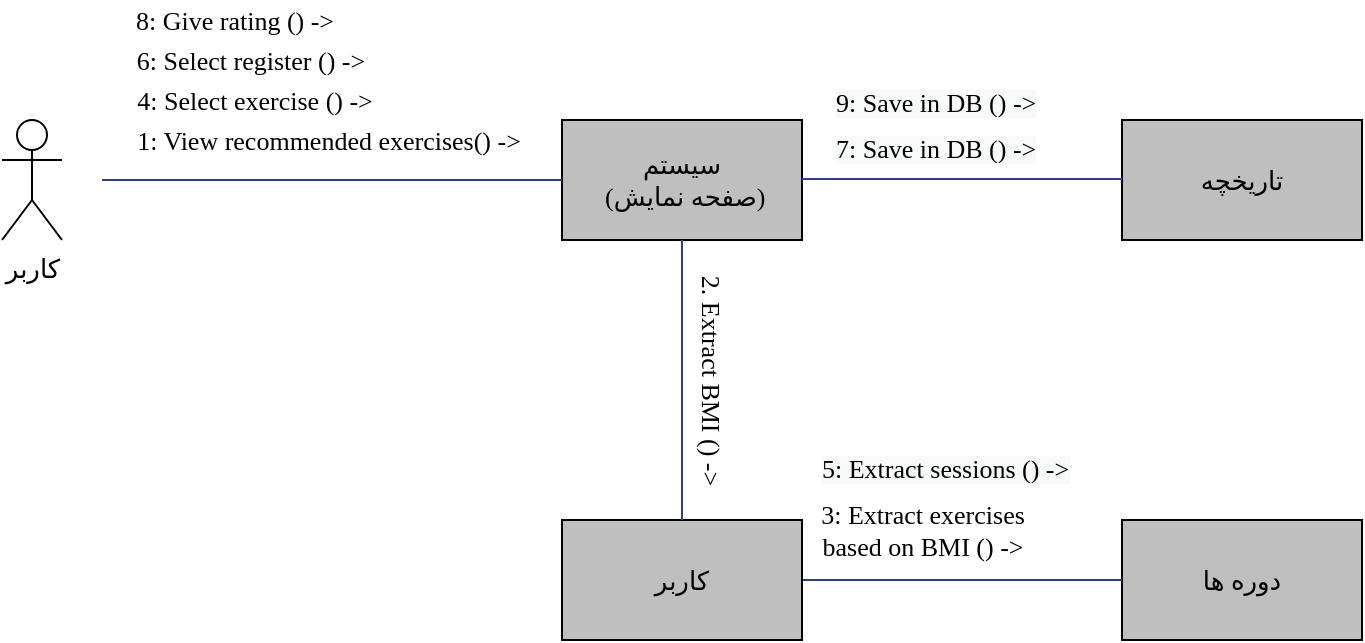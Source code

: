 <mxfile version="14.8.2" type="github">
  <diagram id="tCX9CxWUluYrnIilAXg2" name="Page-1">
    <mxGraphModel dx="782" dy="436" grid="1" gridSize="10" guides="1" tooltips="1" connect="1" arrows="1" fold="1" page="1" pageScale="1" pageWidth="850" pageHeight="1100" math="0" shadow="0">
      <root>
        <mxCell id="0" />
        <mxCell id="1" parent="0" />
        <mxCell id="-Q6tTrRomLp7Bxmf9_0d-1" value="&lt;font face=&quot;B Zar&quot; style=&quot;font-size: 13px&quot;&gt;کاربر&lt;/font&gt;" style="shape=umlActor;verticalLabelPosition=bottom;verticalAlign=top;html=1;outlineConnect=0;" parent="1" vertex="1">
          <mxGeometry x="130" y="110" width="30" height="60" as="geometry" />
        </mxCell>
        <mxCell id="-Q6tTrRomLp7Bxmf9_0d-2" value="&lt;font face=&quot;B Zar&quot; style=&quot;font-size: 13px&quot;&gt;سیستم&lt;br&gt;&amp;nbsp;(صفحه نمایش)&lt;/font&gt;" style="rounded=0;whiteSpace=wrap;html=1;fillColor=#BFBFBF;" parent="1" vertex="1">
          <mxGeometry x="410" y="110" width="120" height="60" as="geometry" />
        </mxCell>
        <mxCell id="-Q6tTrRomLp7Bxmf9_0d-3" value="" style="endArrow=none;html=1;strokeColor=#28408E;" parent="1" edge="1">
          <mxGeometry width="50" height="50" relative="1" as="geometry">
            <mxPoint x="180" y="140" as="sourcePoint" />
            <mxPoint x="410" y="140" as="targetPoint" />
          </mxGeometry>
        </mxCell>
        <mxCell id="-Q6tTrRomLp7Bxmf9_0d-4" value="&lt;font face=&quot;Times New Roman&quot; style=&quot;font-size: 13px&quot;&gt;1: View recommended exercises() -&amp;gt;&lt;/font&gt;" style="text;html=1;align=center;verticalAlign=middle;resizable=0;points=[];autosize=1;" parent="1" vertex="1">
          <mxGeometry x="188" y="110" width="210" height="20" as="geometry" />
        </mxCell>
        <mxCell id="-Q6tTrRomLp7Bxmf9_0d-5" value="&lt;font style=&quot;font-size: 13px&quot; face=&quot;B Zar&quot;&gt;دوره ها&lt;/font&gt;" style="rounded=0;whiteSpace=wrap;html=1;fillColor=#BFBFBF;" parent="1" vertex="1">
          <mxGeometry x="690" y="310" width="120" height="60" as="geometry" />
        </mxCell>
        <mxCell id="-Q6tTrRomLp7Bxmf9_0d-6" value="" style="endArrow=none;html=1;entryX=1;entryY=0.5;entryDx=0;entryDy=0;strokeColor=#28408E;exitX=0;exitY=0.5;exitDx=0;exitDy=0;" parent="1" source="-Q6tTrRomLp7Bxmf9_0d-5" target="XZJU2B207r0MxDr40ehQ-1" edge="1">
          <mxGeometry width="50" height="50" relative="1" as="geometry">
            <mxPoint x="660" y="340" as="sourcePoint" />
            <mxPoint x="330" y="160" as="targetPoint" />
          </mxGeometry>
        </mxCell>
        <mxCell id="-Q6tTrRomLp7Bxmf9_0d-7" value="&lt;font face=&quot;Times New Roman&quot; style=&quot;font-size: 13px&quot;&gt;3: Extract exercises&lt;br&gt;based on BMI () -&amp;gt;&lt;/font&gt;" style="text;html=1;align=center;verticalAlign=middle;resizable=0;points=[];autosize=1;rotation=0;" parent="1" vertex="1">
          <mxGeometry x="530" y="300" width="120" height="30" as="geometry" />
        </mxCell>
        <mxCell id="XZJU2B207r0MxDr40ehQ-1" value="&lt;font style=&quot;font-size: 13px&quot; face=&quot;B Zar&quot;&gt;کاربر&lt;/font&gt;" style="rounded=0;whiteSpace=wrap;html=1;fillColor=#BFBFBF;" vertex="1" parent="1">
          <mxGeometry x="410" y="310" width="120" height="60" as="geometry" />
        </mxCell>
        <mxCell id="XZJU2B207r0MxDr40ehQ-2" value="" style="endArrow=none;html=1;strokeColor=#28408E;entryX=0.5;entryY=0;entryDx=0;entryDy=0;exitX=0.5;exitY=1;exitDx=0;exitDy=0;" edge="1" parent="1" source="-Q6tTrRomLp7Bxmf9_0d-2" target="XZJU2B207r0MxDr40ehQ-1">
          <mxGeometry width="50" height="50" relative="1" as="geometry">
            <mxPoint x="190" y="150" as="sourcePoint" />
            <mxPoint x="420" y="150" as="targetPoint" />
          </mxGeometry>
        </mxCell>
        <mxCell id="XZJU2B207r0MxDr40ehQ-3" value="&lt;font face=&quot;Times New Roman&quot; style=&quot;font-size: 13px&quot;&gt;2. Extract BMI () -&amp;gt;&lt;/font&gt;" style="text;html=1;align=center;verticalAlign=middle;resizable=0;points=[];autosize=1;strokeColor=none;rotation=90;" vertex="1" parent="1">
          <mxGeometry x="425" y="230" width="120" height="20" as="geometry" />
        </mxCell>
        <mxCell id="XZJU2B207r0MxDr40ehQ-4" value="&lt;font face=&quot;Times New Roman&quot; style=&quot;font-size: 13px&quot;&gt;4: Select exercise () -&amp;gt;&lt;/font&gt;" style="text;html=1;align=center;verticalAlign=middle;resizable=0;points=[];autosize=1;" vertex="1" parent="1">
          <mxGeometry x="191" y="90" width="130" height="20" as="geometry" />
        </mxCell>
        <mxCell id="XZJU2B207r0MxDr40ehQ-5" value="&lt;span style=&quot;color: rgb(0 , 0 , 0) ; font-style: normal ; font-weight: normal ; letter-spacing: normal ; text-align: center ; text-indent: 0px ; text-transform: none ; word-spacing: 0px ; background-color: rgb(248 , 249 , 250) ; text-decoration: none ; display: inline ; float: none&quot;&gt;&lt;font face=&quot;Times New Roman&quot; style=&quot;font-size: 13px&quot;&gt;5: Extract sessions () -&amp;gt;&lt;/font&gt;&lt;/span&gt;" style="text;whiteSpace=wrap;html=1;rotation=0;" vertex="1" parent="1">
          <mxGeometry x="538" y="270" width="160" height="30" as="geometry" />
        </mxCell>
        <mxCell id="XZJU2B207r0MxDr40ehQ-6" value="&lt;font face=&quot;Times New Roman&quot; style=&quot;font-size: 13px&quot;&gt;6: Select register () -&amp;gt;&lt;/font&gt;" style="text;html=1;align=center;verticalAlign=middle;resizable=0;points=[];autosize=1;" vertex="1" parent="1">
          <mxGeometry x="189" y="70" width="130" height="20" as="geometry" />
        </mxCell>
        <mxCell id="XZJU2B207r0MxDr40ehQ-7" value="&lt;span style=&quot;color: rgb(0 , 0 , 0) ; font-style: normal ; font-weight: normal ; letter-spacing: normal ; text-align: center ; text-indent: 0px ; text-transform: none ; word-spacing: 0px ; background-color: rgb(248 , 249 , 250) ; text-decoration: none ; display: inline ; float: none&quot;&gt;&lt;font style=&quot;font-size: 13px&quot; face=&quot;Times New Roman&quot;&gt;7: Save in DB () -&amp;gt;&lt;/font&gt;&lt;/span&gt;" style="text;whiteSpace=wrap;html=1;rotation=0;" vertex="1" parent="1">
          <mxGeometry x="545" y="110" width="170" height="30" as="geometry" />
        </mxCell>
        <mxCell id="XZJU2B207r0MxDr40ehQ-8" value="&lt;font style=&quot;font-size: 13px&quot; face=&quot;B Zar&quot;&gt;تاریخچه&lt;/font&gt;" style="rounded=0;whiteSpace=wrap;html=1;fillColor=#BFBFBF;" vertex="1" parent="1">
          <mxGeometry x="690" y="110" width="120" height="60" as="geometry" />
        </mxCell>
        <mxCell id="XZJU2B207r0MxDr40ehQ-9" value="&lt;span style=&quot;color: rgb(0 , 0 , 0) ; font-style: normal ; font-weight: normal ; letter-spacing: normal ; text-align: center ; text-indent: 0px ; text-transform: none ; word-spacing: 0px ; background-color: rgb(248 , 249 , 250) ; text-decoration: none ; display: inline ; float: none&quot;&gt;&lt;font face=&quot;Times New Roman&quot; style=&quot;font-size: 13px&quot;&gt;9: Save in DB () -&amp;gt;&lt;/font&gt;&lt;/span&gt;" style="text;whiteSpace=wrap;html=1;rotation=0;" vertex="1" parent="1">
          <mxGeometry x="545" y="87" width="170" height="30" as="geometry" />
        </mxCell>
        <mxCell id="XZJU2B207r0MxDr40ehQ-10" value="&lt;font face=&quot;Times New Roman&quot; style=&quot;font-size: 13px&quot;&gt;8: Give rating () -&amp;gt;&lt;/font&gt;" style="text;html=1;align=center;verticalAlign=middle;resizable=0;points=[];autosize=1;" vertex="1" parent="1">
          <mxGeometry x="191" y="50" width="110" height="20" as="geometry" />
        </mxCell>
        <mxCell id="XZJU2B207r0MxDr40ehQ-11" value="" style="endArrow=none;html=1;entryX=1;entryY=0.5;entryDx=0;entryDy=0;strokeColor=#28408E;exitX=0;exitY=0.5;exitDx=0;exitDy=0;" edge="1" parent="1">
          <mxGeometry width="50" height="50" relative="1" as="geometry">
            <mxPoint x="690" y="139.5" as="sourcePoint" />
            <mxPoint x="530" y="139.5" as="targetPoint" />
          </mxGeometry>
        </mxCell>
      </root>
    </mxGraphModel>
  </diagram>
</mxfile>
